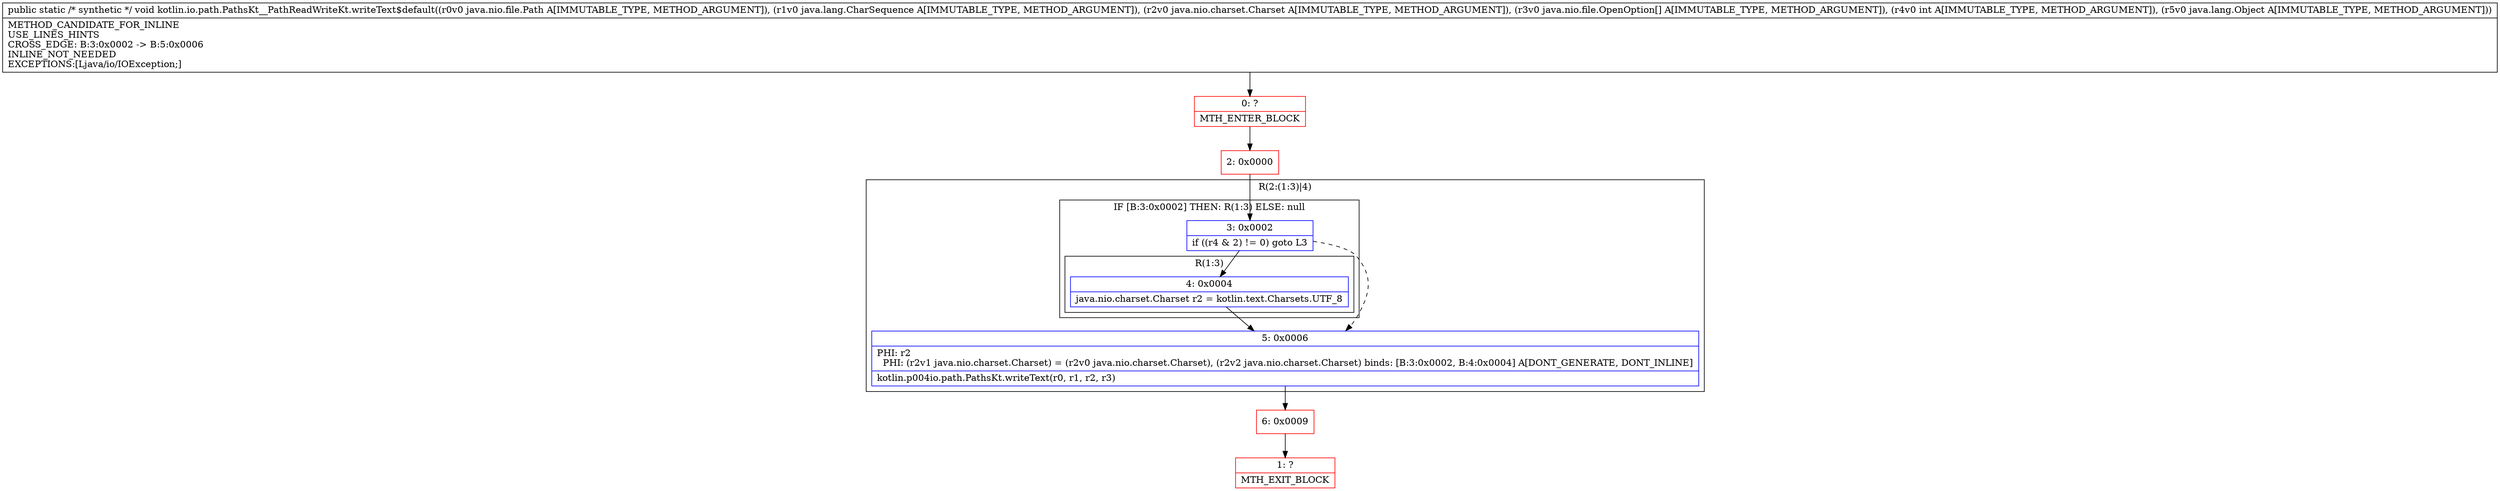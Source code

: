 digraph "CFG forkotlin.io.path.PathsKt__PathReadWriteKt.writeText$default(Ljava\/nio\/file\/Path;Ljava\/lang\/CharSequence;Ljava\/nio\/charset\/Charset;[Ljava\/nio\/file\/OpenOption;ILjava\/lang\/Object;)V" {
subgraph cluster_Region_1009327681 {
label = "R(2:(1:3)|4)";
node [shape=record,color=blue];
subgraph cluster_IfRegion_1094418041 {
label = "IF [B:3:0x0002] THEN: R(1:3) ELSE: null";
node [shape=record,color=blue];
Node_3 [shape=record,label="{3\:\ 0x0002|if ((r4 & 2) != 0) goto L3\l}"];
subgraph cluster_Region_550606472 {
label = "R(1:3)";
node [shape=record,color=blue];
Node_4 [shape=record,label="{4\:\ 0x0004|java.nio.charset.Charset r2 = kotlin.text.Charsets.UTF_8\l}"];
}
}
Node_5 [shape=record,label="{5\:\ 0x0006|PHI: r2 \l  PHI: (r2v1 java.nio.charset.Charset) = (r2v0 java.nio.charset.Charset), (r2v2 java.nio.charset.Charset) binds: [B:3:0x0002, B:4:0x0004] A[DONT_GENERATE, DONT_INLINE]\l|kotlin.p004io.path.PathsKt.writeText(r0, r1, r2, r3)\l}"];
}
Node_0 [shape=record,color=red,label="{0\:\ ?|MTH_ENTER_BLOCK\l}"];
Node_2 [shape=record,color=red,label="{2\:\ 0x0000}"];
Node_6 [shape=record,color=red,label="{6\:\ 0x0009}"];
Node_1 [shape=record,color=red,label="{1\:\ ?|MTH_EXIT_BLOCK\l}"];
MethodNode[shape=record,label="{public static \/* synthetic *\/ void kotlin.io.path.PathsKt__PathReadWriteKt.writeText$default((r0v0 java.nio.file.Path A[IMMUTABLE_TYPE, METHOD_ARGUMENT]), (r1v0 java.lang.CharSequence A[IMMUTABLE_TYPE, METHOD_ARGUMENT]), (r2v0 java.nio.charset.Charset A[IMMUTABLE_TYPE, METHOD_ARGUMENT]), (r3v0 java.nio.file.OpenOption[] A[IMMUTABLE_TYPE, METHOD_ARGUMENT]), (r4v0 int A[IMMUTABLE_TYPE, METHOD_ARGUMENT]), (r5v0 java.lang.Object A[IMMUTABLE_TYPE, METHOD_ARGUMENT]))  | METHOD_CANDIDATE_FOR_INLINE\lUSE_LINES_HINTS\lCROSS_EDGE: B:3:0x0002 \-\> B:5:0x0006\lINLINE_NOT_NEEDED\lEXCEPTIONS:[Ljava\/io\/IOException;]\l}"];
MethodNode -> Node_0;Node_3 -> Node_4;
Node_3 -> Node_5[style=dashed];
Node_4 -> Node_5;
Node_5 -> Node_6;
Node_0 -> Node_2;
Node_2 -> Node_3;
Node_6 -> Node_1;
}

